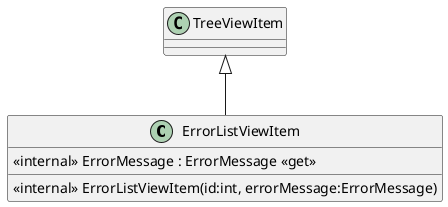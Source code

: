 @startuml
class ErrorListViewItem {
    <<internal>> ErrorMessage : ErrorMessage <<get>>
    <<internal>> ErrorListViewItem(id:int, errorMessage:ErrorMessage)
}
TreeViewItem <|-- ErrorListViewItem
@enduml
